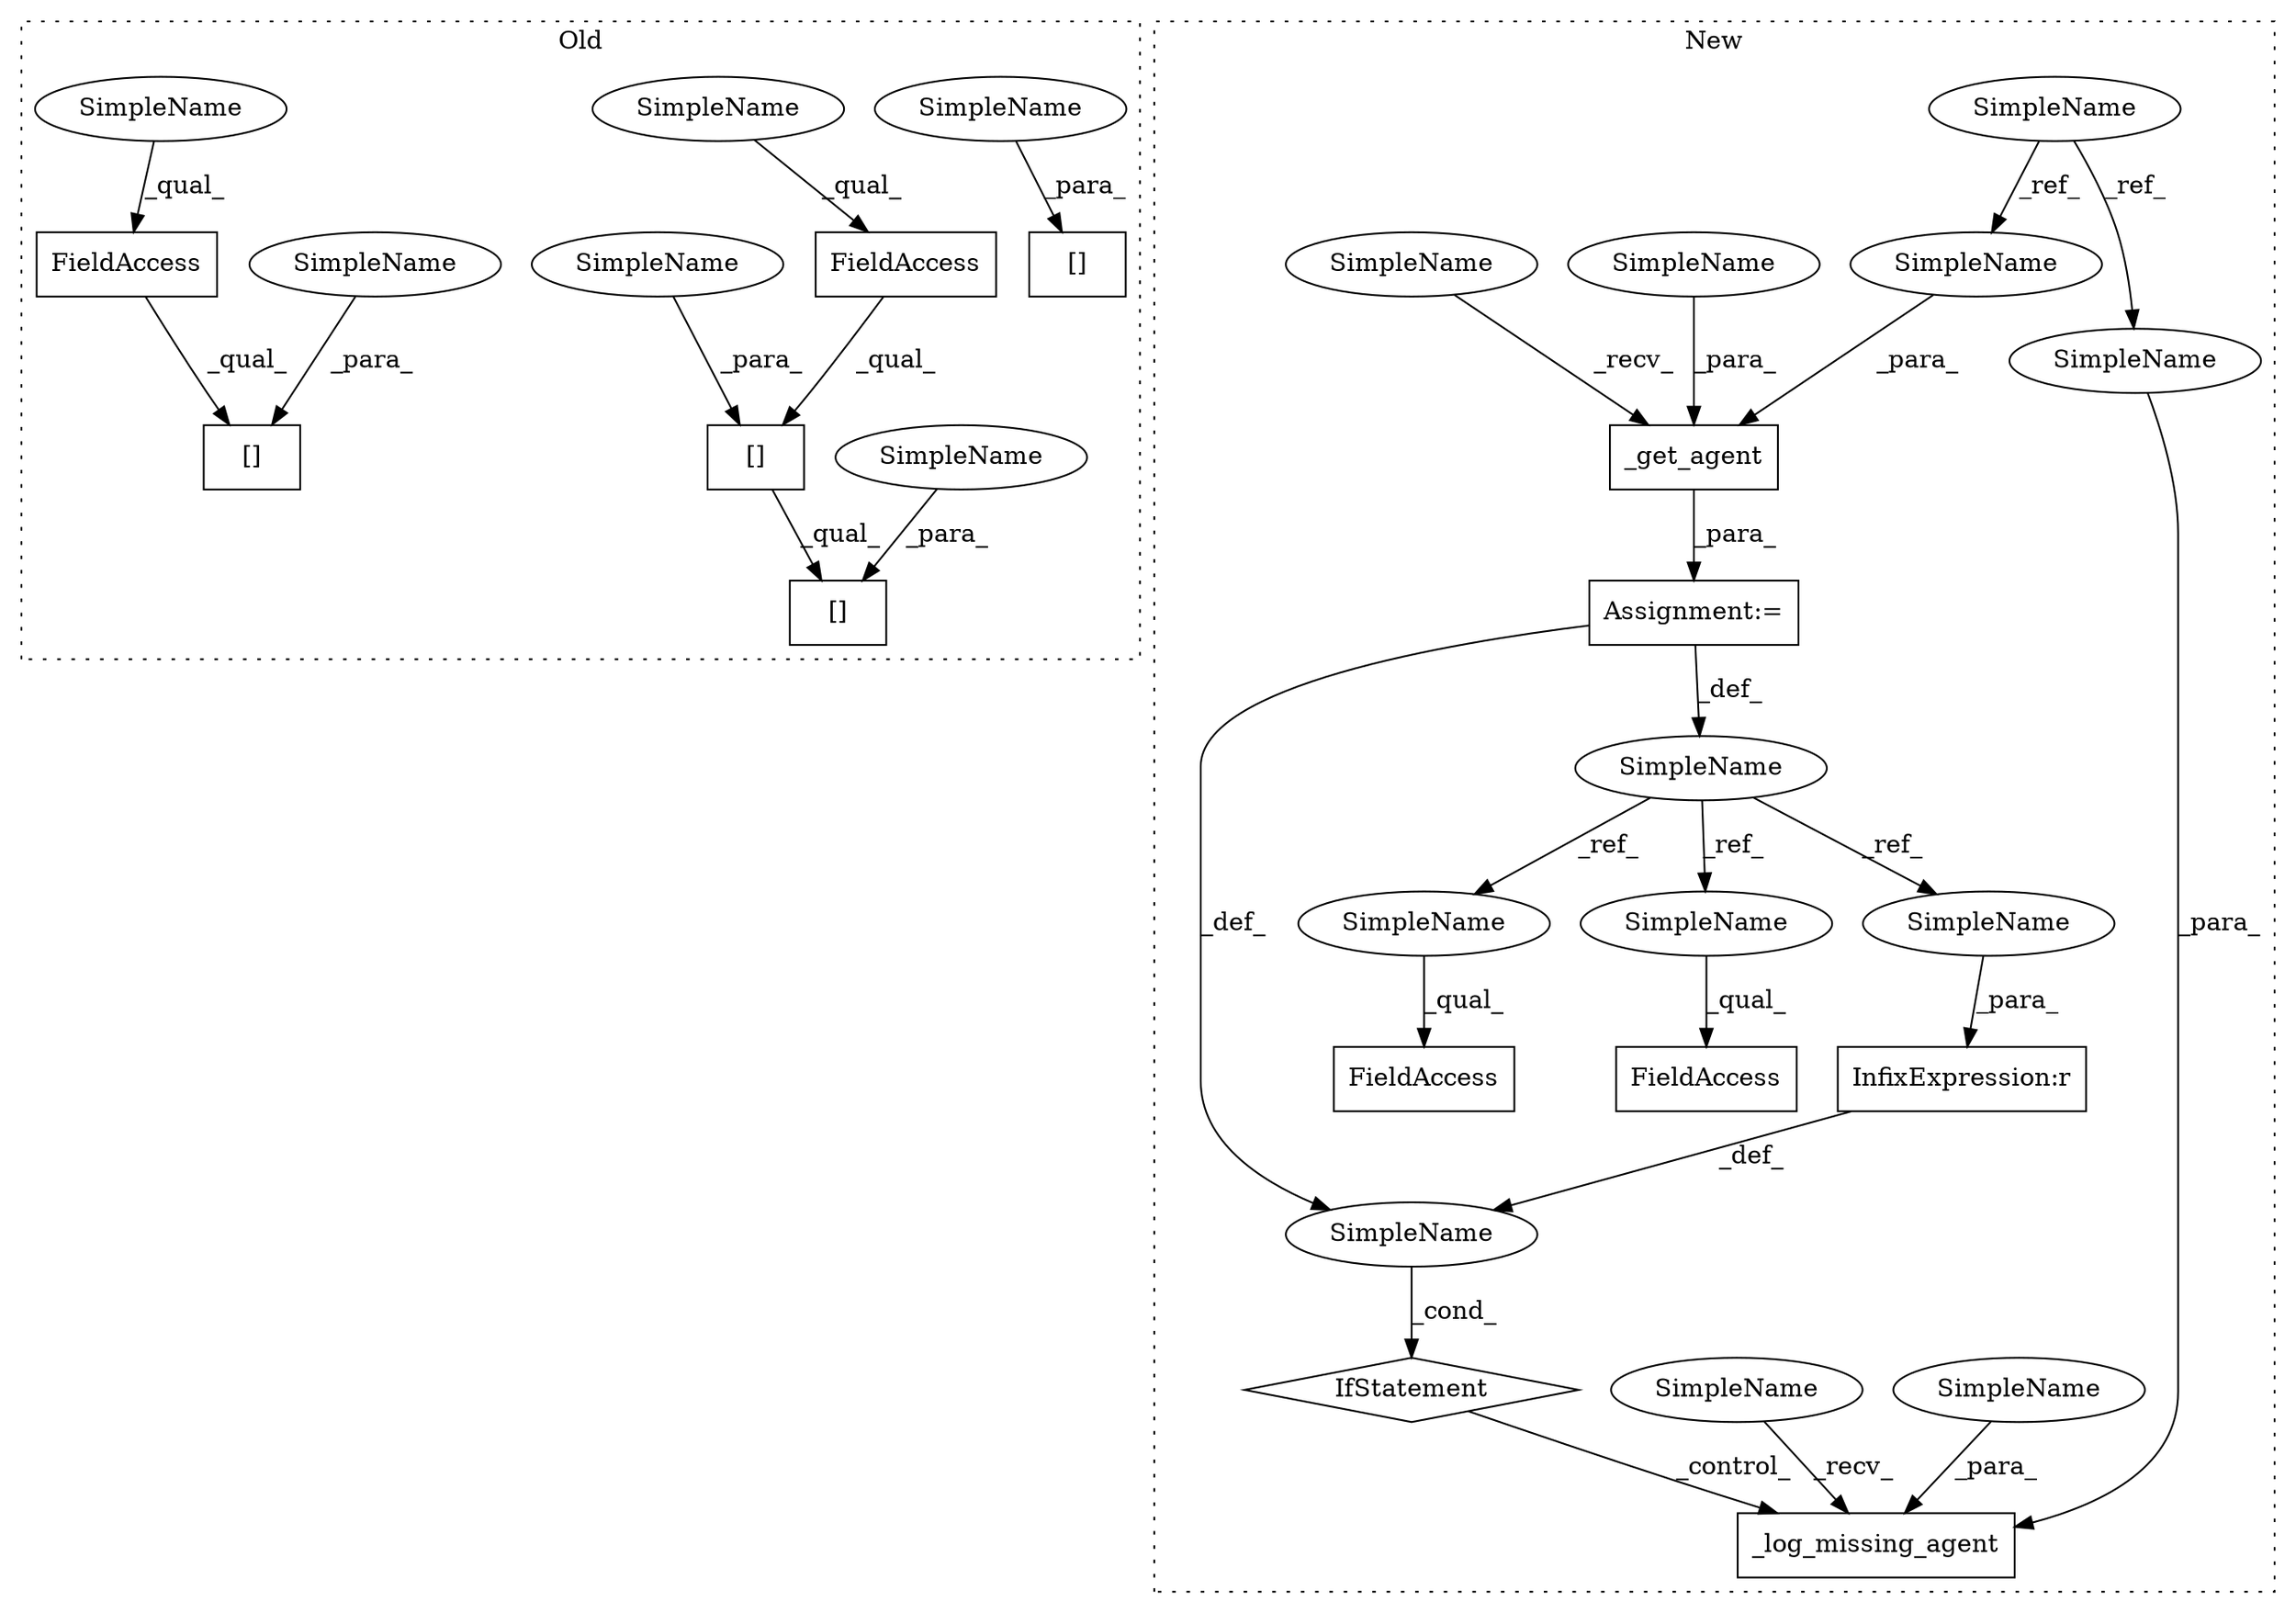 digraph G {
subgraph cluster0 {
1 [label="[]" a="2" s="16235,16277" l="29,1" shape="box"];
4 [label="[]" a="2" s="16235,16262" l="18,1" shape="box"];
6 [label="[]" a="2" s="16058,16085" l="18,1" shape="box"];
8 [label="FieldAccess" a="22" s="16058" l="17" shape="box"];
9 [label="[]" a="2" s="16058,16112" l="41,1" shape="box"];
12 [label="FieldAccess" a="22" s="16235" l="17" shape="box"];
17 [label="SimpleName" a="42" s="16264" l="13" shape="ellipse"];
18 [label="SimpleName" a="42" s="16099" l="13" shape="ellipse"];
24 [label="SimpleName" a="42" s="16235" l="4" shape="ellipse"];
25 [label="SimpleName" a="42" s="16058" l="4" shape="ellipse"];
28 [label="SimpleName" a="42" s="16076" l="9" shape="ellipse"];
29 [label="SimpleName" a="42" s="16253" l="9" shape="ellipse"];
label = "Old";
style="dotted";
}
subgraph cluster1 {
2 [label="_log_missing_agent" a="32" s="14118,14160" l="19,1" shape="box"];
3 [label="_get_agent" a="32" s="14045,14079" l="11,1" shape="box"];
5 [label="SimpleName" a="42" s="13968" l="9" shape="ellipse"];
7 [label="InfixExpression:r" a="27" s="14095" l="4" shape="box"];
10 [label="SimpleName" a="42" s="" l="" shape="ellipse"];
11 [label="IfStatement" a="25" s="14086,14103" l="4,2" shape="diamond"];
13 [label="Assignment:=" a="7" s="14039" l="1" shape="box"];
14 [label="SimpleName" a="42" s="14034" l="5" shape="ellipse"];
15 [label="FieldAccess" a="22" s="14184" l="11" shape="box"];
16 [label="FieldAccess" a="22" s="14216" l="11" shape="box"];
19 [label="SimpleName" a="42" s="14056" l="9" shape="ellipse"];
20 [label="SimpleName" a="42" s="14137" l="9" shape="ellipse"];
21 [label="SimpleName" a="42" s="14184" l="5" shape="ellipse"];
22 [label="SimpleName" a="42" s="14216" l="5" shape="ellipse"];
23 [label="SimpleName" a="42" s="14090" l="5" shape="ellipse"];
26 [label="SimpleName" a="42" s="14147" l="13" shape="ellipse"];
27 [label="SimpleName" a="42" s="14066" l="13" shape="ellipse"];
30 [label="SimpleName" a="42" s="14113" l="4" shape="ellipse"];
31 [label="SimpleName" a="42" s="14040" l="4" shape="ellipse"];
label = "New";
style="dotted";
}
3 -> 13 [label="_para_"];
4 -> 1 [label="_qual_"];
5 -> 19 [label="_ref_"];
5 -> 20 [label="_ref_"];
7 -> 10 [label="_def_"];
8 -> 6 [label="_qual_"];
10 -> 11 [label="_cond_"];
11 -> 2 [label="_control_"];
12 -> 4 [label="_qual_"];
13 -> 14 [label="_def_"];
13 -> 10 [label="_def_"];
14 -> 21 [label="_ref_"];
14 -> 22 [label="_ref_"];
14 -> 23 [label="_ref_"];
17 -> 1 [label="_para_"];
18 -> 9 [label="_para_"];
19 -> 3 [label="_para_"];
20 -> 2 [label="_para_"];
21 -> 15 [label="_qual_"];
22 -> 16 [label="_qual_"];
23 -> 7 [label="_para_"];
24 -> 12 [label="_qual_"];
25 -> 8 [label="_qual_"];
26 -> 2 [label="_para_"];
27 -> 3 [label="_para_"];
28 -> 6 [label="_para_"];
29 -> 4 [label="_para_"];
30 -> 2 [label="_recv_"];
31 -> 3 [label="_recv_"];
}